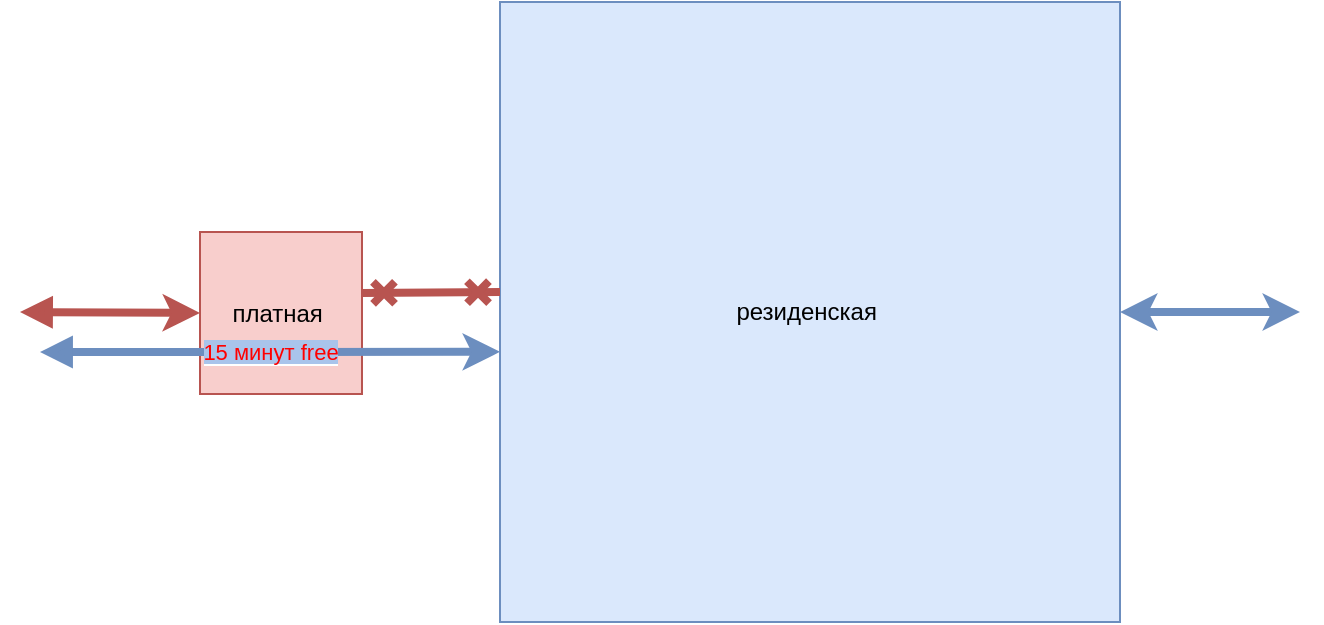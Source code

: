 <mxfile version="26.2.0">
  <diagram name="Page-1" id="l68Ie0qIKhUvlrm3mWlw">
    <mxGraphModel dx="978" dy="663" grid="1" gridSize="10" guides="1" tooltips="1" connect="1" arrows="1" fold="1" page="1" pageScale="1" pageWidth="827" pageHeight="1169" math="0" shadow="0">
      <root>
        <mxCell id="0" />
        <mxCell id="1" parent="0" />
        <mxCell id="ub7mjjDI11-CCEvvaqSq-1" value="платная&amp;nbsp;" style="whiteSpace=wrap;html=1;aspect=fixed;fillColor=#f8cecc;strokeColor=#b85450;" vertex="1" parent="1">
          <mxGeometry x="120" y="240" width="81" height="81" as="geometry" />
        </mxCell>
        <mxCell id="ub7mjjDI11-CCEvvaqSq-2" value="резиденская&amp;nbsp;" style="whiteSpace=wrap;html=1;aspect=fixed;fillColor=#dae8fc;strokeColor=#6c8ebf;" vertex="1" parent="1">
          <mxGeometry x="270" y="125" width="310" height="310" as="geometry" />
        </mxCell>
        <mxCell id="ub7mjjDI11-CCEvvaqSq-3" value="" style="endArrow=cross;startArrow=cross;html=1;rounded=1;entryX=1;entryY=0.5;entryDx=0;entryDy=0;exitX=0;exitY=0.5;exitDx=0;exitDy=0;strokeWidth=4;endFill=0;startFill=0;fillColor=#f8cecc;strokeColor=#b85450;curved=0;" edge="1" parent="1">
          <mxGeometry width="50" height="50" relative="1" as="geometry">
            <mxPoint x="270" y="270" as="sourcePoint" />
            <mxPoint x="201" y="270.5" as="targetPoint" />
          </mxGeometry>
        </mxCell>
        <mxCell id="ub7mjjDI11-CCEvvaqSq-5" value="" style="endArrow=classic;html=1;rounded=0;entryX=0;entryY=0.5;entryDx=0;entryDy=0;strokeWidth=4;startArrow=block;startFill=1;fillColor=#f8cecc;strokeColor=#b85450;" edge="1" parent="1" target="ub7mjjDI11-CCEvvaqSq-1">
          <mxGeometry width="50" height="50" relative="1" as="geometry">
            <mxPoint x="30" y="280" as="sourcePoint" />
            <mxPoint x="440" y="320" as="targetPoint" />
          </mxGeometry>
        </mxCell>
        <mxCell id="ub7mjjDI11-CCEvvaqSq-6" value="" style="endArrow=classic;html=1;rounded=0;entryX=1;entryY=0.5;entryDx=0;entryDy=0;strokeWidth=4;fillColor=#dae8fc;strokeColor=#6c8ebf;startArrow=classic;startFill=1;" edge="1" parent="1" target="ub7mjjDI11-CCEvvaqSq-2">
          <mxGeometry width="50" height="50" relative="1" as="geometry">
            <mxPoint x="670" y="280" as="sourcePoint" />
            <mxPoint x="130" y="291" as="targetPoint" />
          </mxGeometry>
        </mxCell>
        <mxCell id="ub7mjjDI11-CCEvvaqSq-7" value="&lt;font style=&quot;color: rgb(255, 0, 0); background-color: rgb(169, 196, 235);&quot;&gt;15 минут free&lt;/font&gt;" style="endArrow=classic;html=1;rounded=0;strokeWidth=4;startArrow=block;startFill=1;fillColor=#dae8fc;strokeColor=#6c8ebf;entryX=0;entryY=0.532;entryDx=0;entryDy=0;entryPerimeter=0;" edge="1" parent="1">
          <mxGeometry width="50" height="50" relative="1" as="geometry">
            <mxPoint x="40" y="300" as="sourcePoint" />
            <mxPoint x="270" y="299.92" as="targetPoint" />
            <Array as="points">
              <mxPoint x="160" y="300" />
            </Array>
          </mxGeometry>
        </mxCell>
      </root>
    </mxGraphModel>
  </diagram>
</mxfile>
